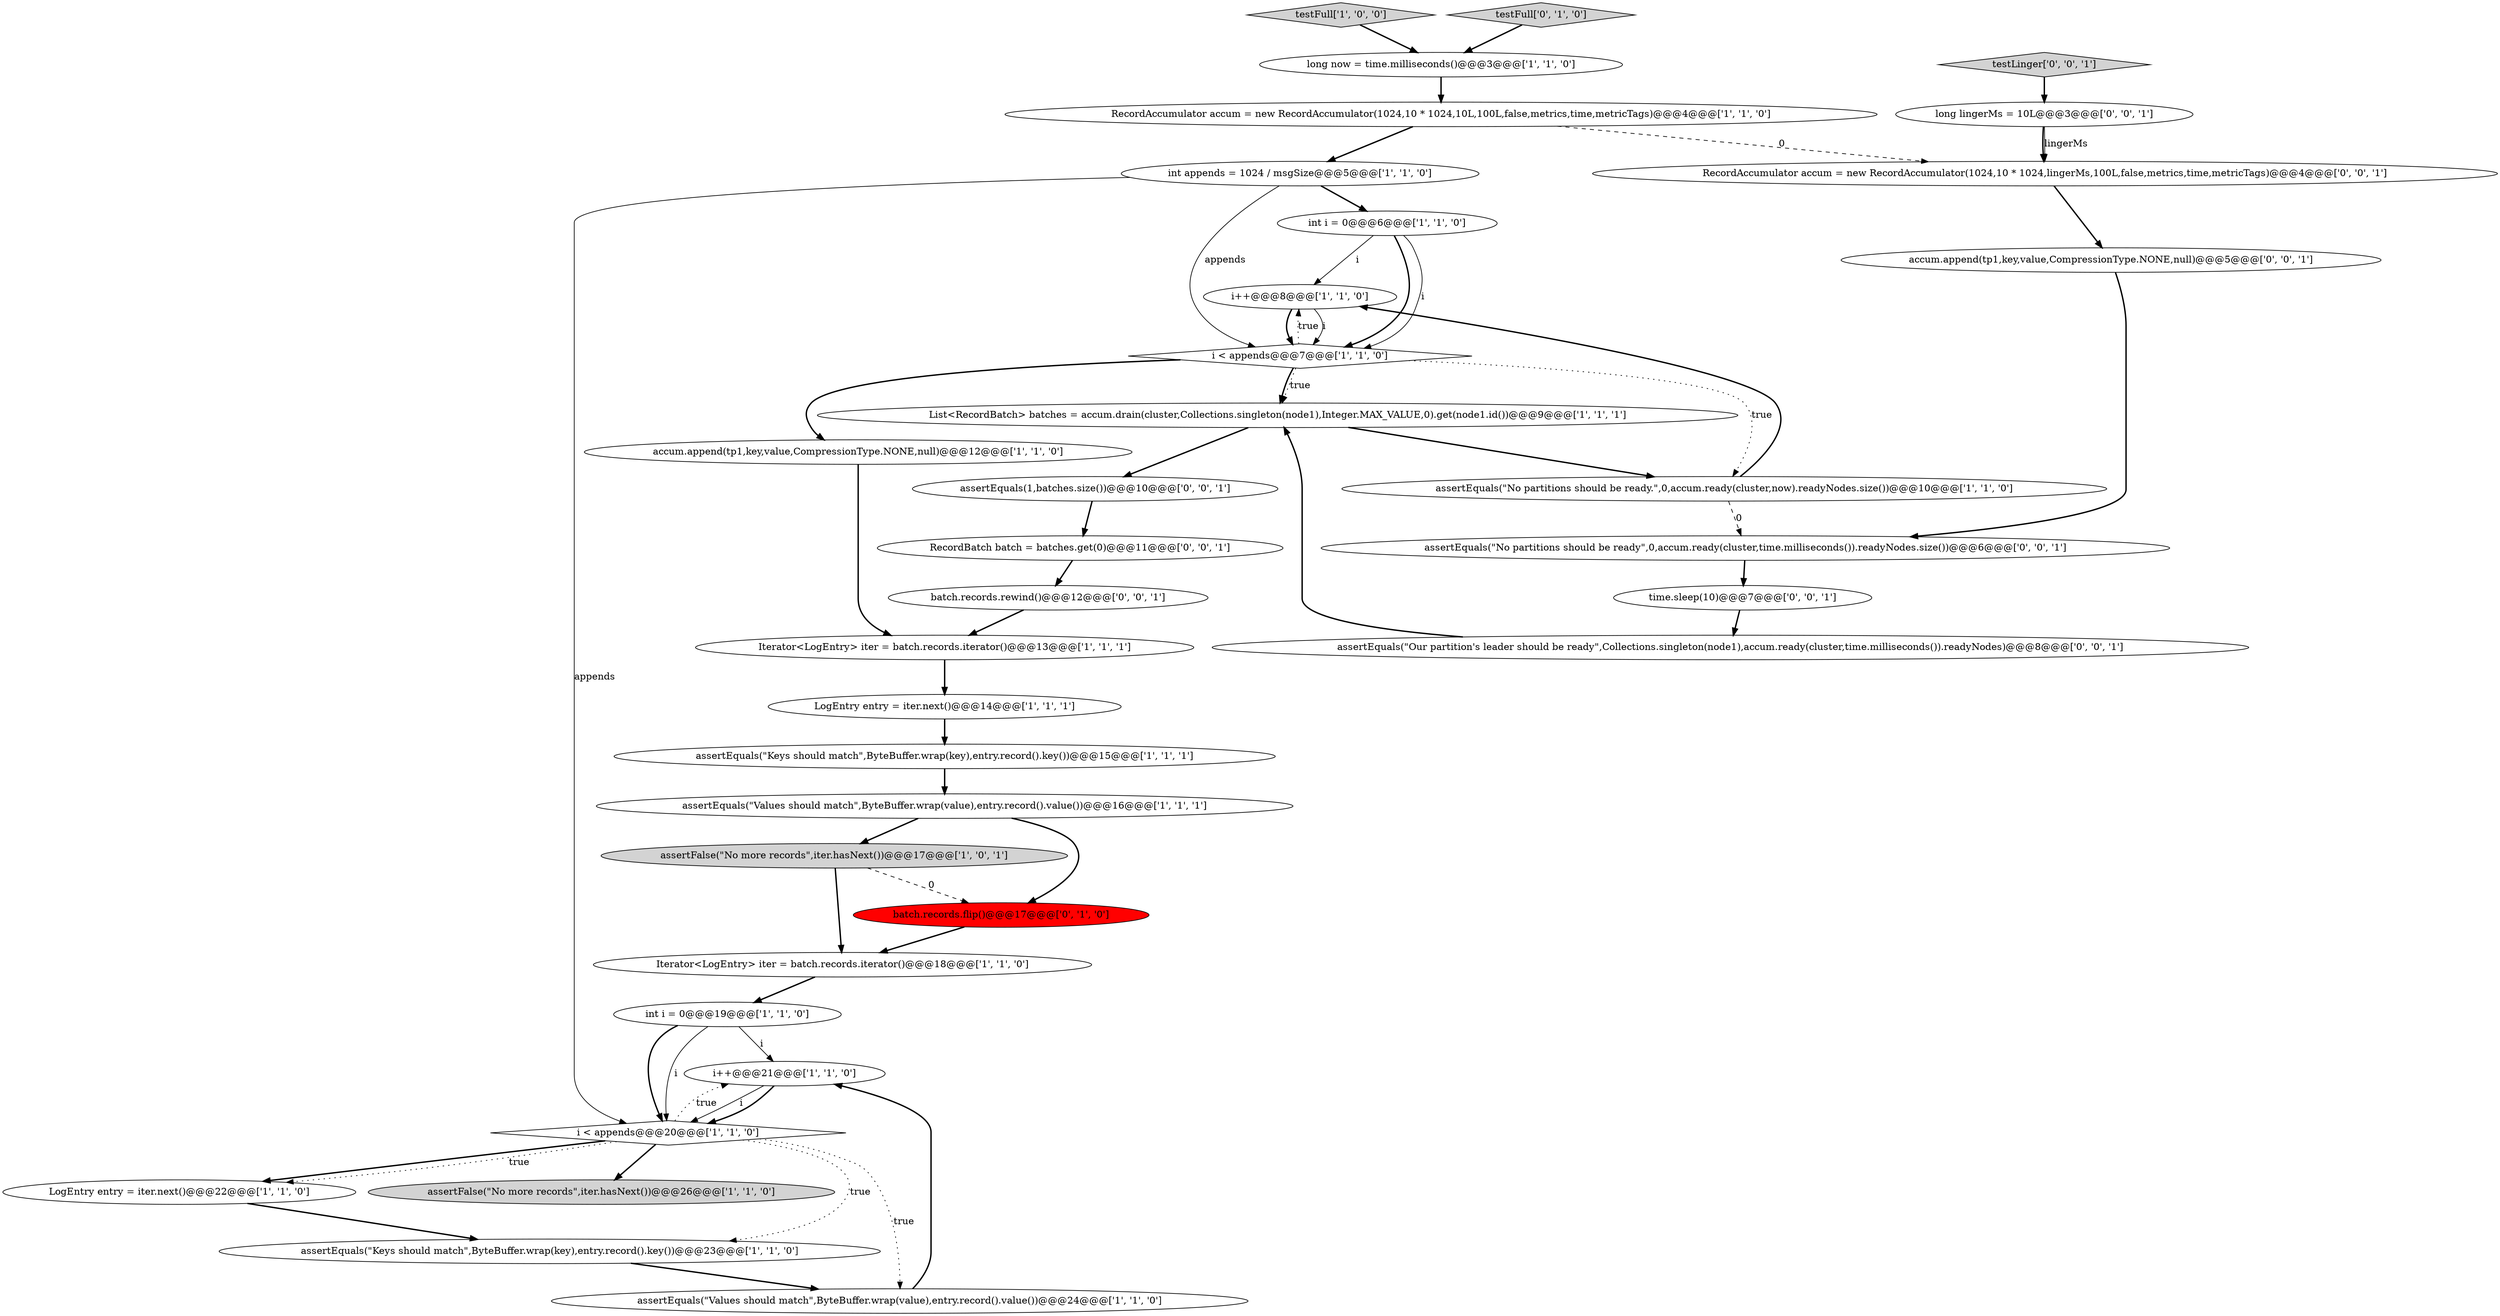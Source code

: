 digraph {
2 [style = filled, label = "i++@@@8@@@['1', '1', '0']", fillcolor = white, shape = ellipse image = "AAA0AAABBB1BBB"];
0 [style = filled, label = "int appends = 1024 / msgSize@@@5@@@['1', '1', '0']", fillcolor = white, shape = ellipse image = "AAA0AAABBB1BBB"];
15 [style = filled, label = "RecordAccumulator accum = new RecordAccumulator(1024,10 * 1024,10L,100L,false,metrics,time,metricTags)@@@4@@@['1', '1', '0']", fillcolor = white, shape = ellipse image = "AAA0AAABBB1BBB"];
5 [style = filled, label = "assertEquals(\"Keys should match\",ByteBuffer.wrap(key),entry.record().key())@@@15@@@['1', '1', '1']", fillcolor = white, shape = ellipse image = "AAA0AAABBB1BBB"];
7 [style = filled, label = "testFull['1', '0', '0']", fillcolor = lightgray, shape = diamond image = "AAA0AAABBB1BBB"];
10 [style = filled, label = "i < appends@@@7@@@['1', '1', '0']", fillcolor = white, shape = diamond image = "AAA0AAABBB1BBB"];
31 [style = filled, label = "time.sleep(10)@@@7@@@['0', '0', '1']", fillcolor = white, shape = ellipse image = "AAA0AAABBB3BBB"];
29 [style = filled, label = "testLinger['0', '0', '1']", fillcolor = lightgray, shape = diamond image = "AAA0AAABBB3BBB"];
24 [style = filled, label = "testFull['0', '1', '0']", fillcolor = lightgray, shape = diamond image = "AAA0AAABBB2BBB"];
22 [style = filled, label = "List<RecordBatch> batches = accum.drain(cluster,Collections.singleton(node1),Integer.MAX_VALUE,0).get(node1.id())@@@9@@@['1', '1', '1']", fillcolor = white, shape = ellipse image = "AAA0AAABBB1BBB"];
8 [style = filled, label = "assertEquals(\"Values should match\",ByteBuffer.wrap(value),entry.record().value())@@@24@@@['1', '1', '0']", fillcolor = white, shape = ellipse image = "AAA0AAABBB1BBB"];
28 [style = filled, label = "RecordAccumulator accum = new RecordAccumulator(1024,10 * 1024,lingerMs,100L,false,metrics,time,metricTags)@@@4@@@['0', '0', '1']", fillcolor = white, shape = ellipse image = "AAA0AAABBB3BBB"];
1 [style = filled, label = "Iterator<LogEntry> iter = batch.records.iterator()@@@18@@@['1', '1', '0']", fillcolor = white, shape = ellipse image = "AAA0AAABBB1BBB"];
32 [style = filled, label = "assertEquals(1,batches.size())@@@10@@@['0', '0', '1']", fillcolor = white, shape = ellipse image = "AAA0AAABBB3BBB"];
17 [style = filled, label = "assertFalse(\"No more records\",iter.hasNext())@@@17@@@['1', '0', '1']", fillcolor = lightgray, shape = ellipse image = "AAA0AAABBB1BBB"];
6 [style = filled, label = "int i = 0@@@6@@@['1', '1', '0']", fillcolor = white, shape = ellipse image = "AAA0AAABBB1BBB"];
23 [style = filled, label = "batch.records.flip()@@@17@@@['0', '1', '0']", fillcolor = red, shape = ellipse image = "AAA1AAABBB2BBB"];
26 [style = filled, label = "RecordBatch batch = batches.get(0)@@@11@@@['0', '0', '1']", fillcolor = white, shape = ellipse image = "AAA0AAABBB3BBB"];
16 [style = filled, label = "LogEntry entry = iter.next()@@@14@@@['1', '1', '1']", fillcolor = white, shape = ellipse image = "AAA0AAABBB1BBB"];
27 [style = filled, label = "assertEquals(\"Our partition's leader should be ready\",Collections.singleton(node1),accum.ready(cluster,time.milliseconds()).readyNodes)@@@8@@@['0', '0', '1']", fillcolor = white, shape = ellipse image = "AAA0AAABBB3BBB"];
18 [style = filled, label = "Iterator<LogEntry> iter = batch.records.iterator()@@@13@@@['1', '1', '1']", fillcolor = white, shape = ellipse image = "AAA0AAABBB1BBB"];
11 [style = filled, label = "i++@@@21@@@['1', '1', '0']", fillcolor = white, shape = ellipse image = "AAA0AAABBB1BBB"];
12 [style = filled, label = "assertFalse(\"No more records\",iter.hasNext())@@@26@@@['1', '1', '0']", fillcolor = lightgray, shape = ellipse image = "AAA0AAABBB1BBB"];
33 [style = filled, label = "batch.records.rewind()@@@12@@@['0', '0', '1']", fillcolor = white, shape = ellipse image = "AAA0AAABBB3BBB"];
34 [style = filled, label = "assertEquals(\"No partitions should be ready\",0,accum.ready(cluster,time.milliseconds()).readyNodes.size())@@@6@@@['0', '0', '1']", fillcolor = white, shape = ellipse image = "AAA0AAABBB3BBB"];
14 [style = filled, label = "assertEquals(\"Keys should match\",ByteBuffer.wrap(key),entry.record().key())@@@23@@@['1', '1', '0']", fillcolor = white, shape = ellipse image = "AAA0AAABBB1BBB"];
4 [style = filled, label = "i < appends@@@20@@@['1', '1', '0']", fillcolor = white, shape = diamond image = "AAA0AAABBB1BBB"];
25 [style = filled, label = "accum.append(tp1,key,value,CompressionType.NONE,null)@@@5@@@['0', '0', '1']", fillcolor = white, shape = ellipse image = "AAA0AAABBB3BBB"];
13 [style = filled, label = "assertEquals(\"No partitions should be ready.\",0,accum.ready(cluster,now).readyNodes.size())@@@10@@@['1', '1', '0']", fillcolor = white, shape = ellipse image = "AAA0AAABBB1BBB"];
30 [style = filled, label = "long lingerMs = 10L@@@3@@@['0', '0', '1']", fillcolor = white, shape = ellipse image = "AAA0AAABBB3BBB"];
3 [style = filled, label = "long now = time.milliseconds()@@@3@@@['1', '1', '0']", fillcolor = white, shape = ellipse image = "AAA0AAABBB1BBB"];
20 [style = filled, label = "int i = 0@@@19@@@['1', '1', '0']", fillcolor = white, shape = ellipse image = "AAA0AAABBB1BBB"];
21 [style = filled, label = "LogEntry entry = iter.next()@@@22@@@['1', '1', '0']", fillcolor = white, shape = ellipse image = "AAA0AAABBB1BBB"];
9 [style = filled, label = "assertEquals(\"Values should match\",ByteBuffer.wrap(value),entry.record().value())@@@16@@@['1', '1', '1']", fillcolor = white, shape = ellipse image = "AAA0AAABBB1BBB"];
19 [style = filled, label = "accum.append(tp1,key,value,CompressionType.NONE,null)@@@12@@@['1', '1', '0']", fillcolor = white, shape = ellipse image = "AAA0AAABBB1BBB"];
10->22 [style = bold, label=""];
20->11 [style = solid, label="i"];
19->18 [style = bold, label=""];
0->10 [style = solid, label="appends"];
15->28 [style = dashed, label="0"];
17->1 [style = bold, label=""];
5->9 [style = bold, label=""];
25->34 [style = bold, label=""];
29->30 [style = bold, label=""];
11->4 [style = solid, label="i"];
0->6 [style = bold, label=""];
10->19 [style = bold, label=""];
11->4 [style = bold, label=""];
4->21 [style = bold, label=""];
4->11 [style = dotted, label="true"];
1->20 [style = bold, label=""];
4->8 [style = dotted, label="true"];
9->17 [style = bold, label=""];
34->31 [style = bold, label=""];
22->32 [style = bold, label=""];
3->15 [style = bold, label=""];
2->10 [style = solid, label="i"];
4->14 [style = dotted, label="true"];
2->10 [style = bold, label=""];
27->22 [style = bold, label=""];
32->26 [style = bold, label=""];
7->3 [style = bold, label=""];
20->4 [style = bold, label=""];
9->23 [style = bold, label=""];
4->21 [style = dotted, label="true"];
6->2 [style = solid, label="i"];
30->28 [style = bold, label=""];
31->27 [style = bold, label=""];
33->18 [style = bold, label=""];
10->2 [style = dotted, label="true"];
10->13 [style = dotted, label="true"];
15->0 [style = bold, label=""];
6->10 [style = bold, label=""];
6->10 [style = solid, label="i"];
13->2 [style = bold, label=""];
16->5 [style = bold, label=""];
4->12 [style = bold, label=""];
23->1 [style = bold, label=""];
28->25 [style = bold, label=""];
0->4 [style = solid, label="appends"];
30->28 [style = solid, label="lingerMs"];
10->22 [style = dotted, label="true"];
14->8 [style = bold, label=""];
20->4 [style = solid, label="i"];
17->23 [style = dashed, label="0"];
8->11 [style = bold, label=""];
26->33 [style = bold, label=""];
13->34 [style = dashed, label="0"];
24->3 [style = bold, label=""];
22->13 [style = bold, label=""];
21->14 [style = bold, label=""];
18->16 [style = bold, label=""];
}
